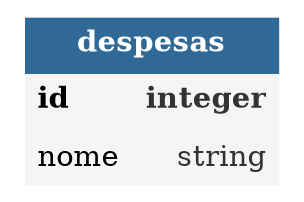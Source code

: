 digraph "teste"{
    "despesas" [shape=plaintext,label=<<table bgcolor="#f5f5f5" border="0" cellborder="0" cellspacing="0" cellpadding="6"><tr><td colspan="2" bgcolor="#306996"><b><font color="#ffffff">despesas</font></b></td></tr><tr><td port="idn" align="left"><b>id</b></td><td port="idt" align="right"><b><font color="#333333">integer</font></b></td></tr><tr><td port="nomen" align="left">nome</td><td port="nomet" align="right"><font color="#333333">string</font></td></tr></table>>]
    
}